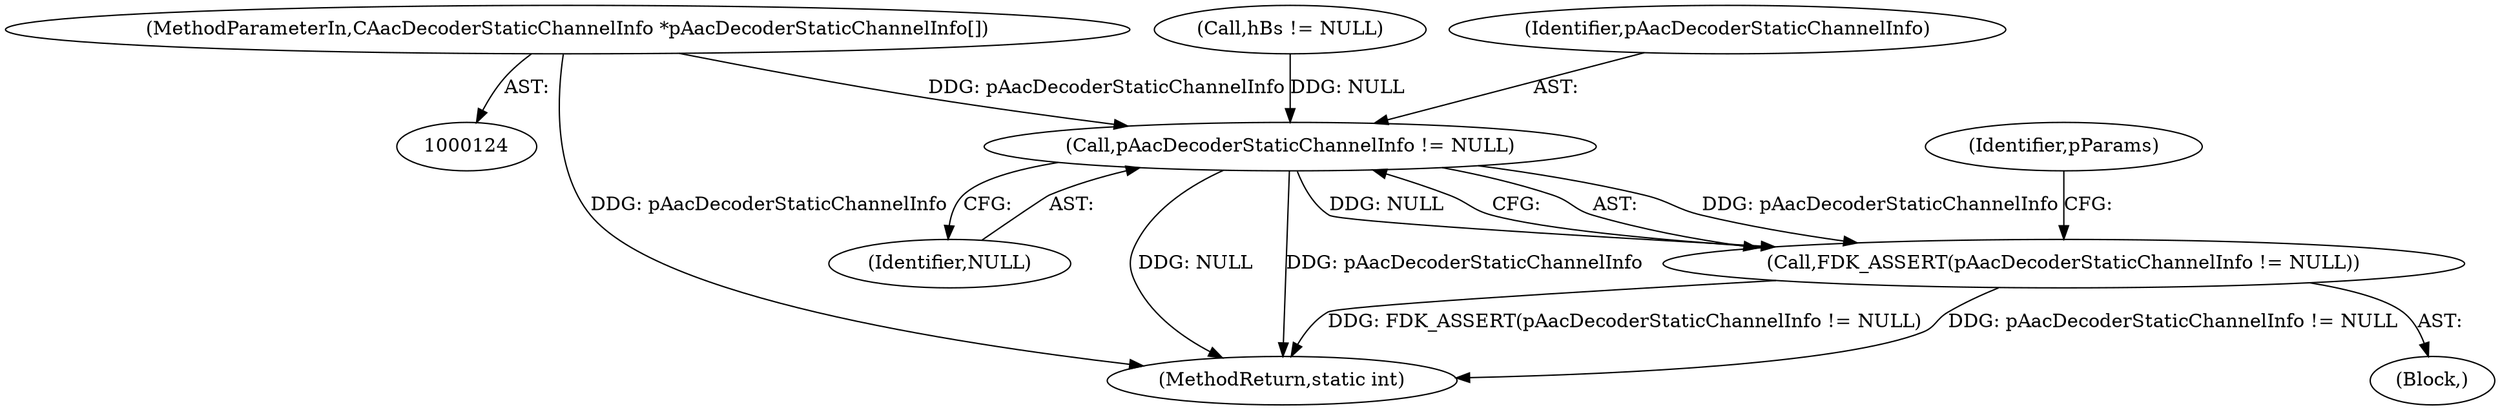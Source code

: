 digraph "0_Android_5d4405f601fa11a8955fd7611532c982420e4206@array" {
"1000127" [label="(MethodParameterIn,CAacDecoderStaticChannelInfo *pAacDecoderStaticChannelInfo[])"];
"1000152" [label="(Call,pAacDecoderStaticChannelInfo != NULL)"];
"1000151" [label="(Call,FDK_ASSERT(pAacDecoderStaticChannelInfo != NULL))"];
"1000154" [label="(Identifier,NULL)"];
"1000156" [label="(Identifier,pParams)"];
"1000151" [label="(Call,FDK_ASSERT(pAacDecoderStaticChannelInfo != NULL))"];
"1000148" [label="(Call,hBs != NULL)"];
"1000131" [label="(Block,)"];
"1000153" [label="(Identifier,pAacDecoderStaticChannelInfo)"];
"1000152" [label="(Call,pAacDecoderStaticChannelInfo != NULL)"];
"1000660" [label="(MethodReturn,static int)"];
"1000127" [label="(MethodParameterIn,CAacDecoderStaticChannelInfo *pAacDecoderStaticChannelInfo[])"];
"1000127" -> "1000124"  [label="AST: "];
"1000127" -> "1000660"  [label="DDG: pAacDecoderStaticChannelInfo"];
"1000127" -> "1000152"  [label="DDG: pAacDecoderStaticChannelInfo"];
"1000152" -> "1000151"  [label="AST: "];
"1000152" -> "1000154"  [label="CFG: "];
"1000153" -> "1000152"  [label="AST: "];
"1000154" -> "1000152"  [label="AST: "];
"1000151" -> "1000152"  [label="CFG: "];
"1000152" -> "1000660"  [label="DDG: NULL"];
"1000152" -> "1000660"  [label="DDG: pAacDecoderStaticChannelInfo"];
"1000152" -> "1000151"  [label="DDG: pAacDecoderStaticChannelInfo"];
"1000152" -> "1000151"  [label="DDG: NULL"];
"1000148" -> "1000152"  [label="DDG: NULL"];
"1000151" -> "1000131"  [label="AST: "];
"1000156" -> "1000151"  [label="CFG: "];
"1000151" -> "1000660"  [label="DDG: FDK_ASSERT(pAacDecoderStaticChannelInfo != NULL)"];
"1000151" -> "1000660"  [label="DDG: pAacDecoderStaticChannelInfo != NULL"];
}
